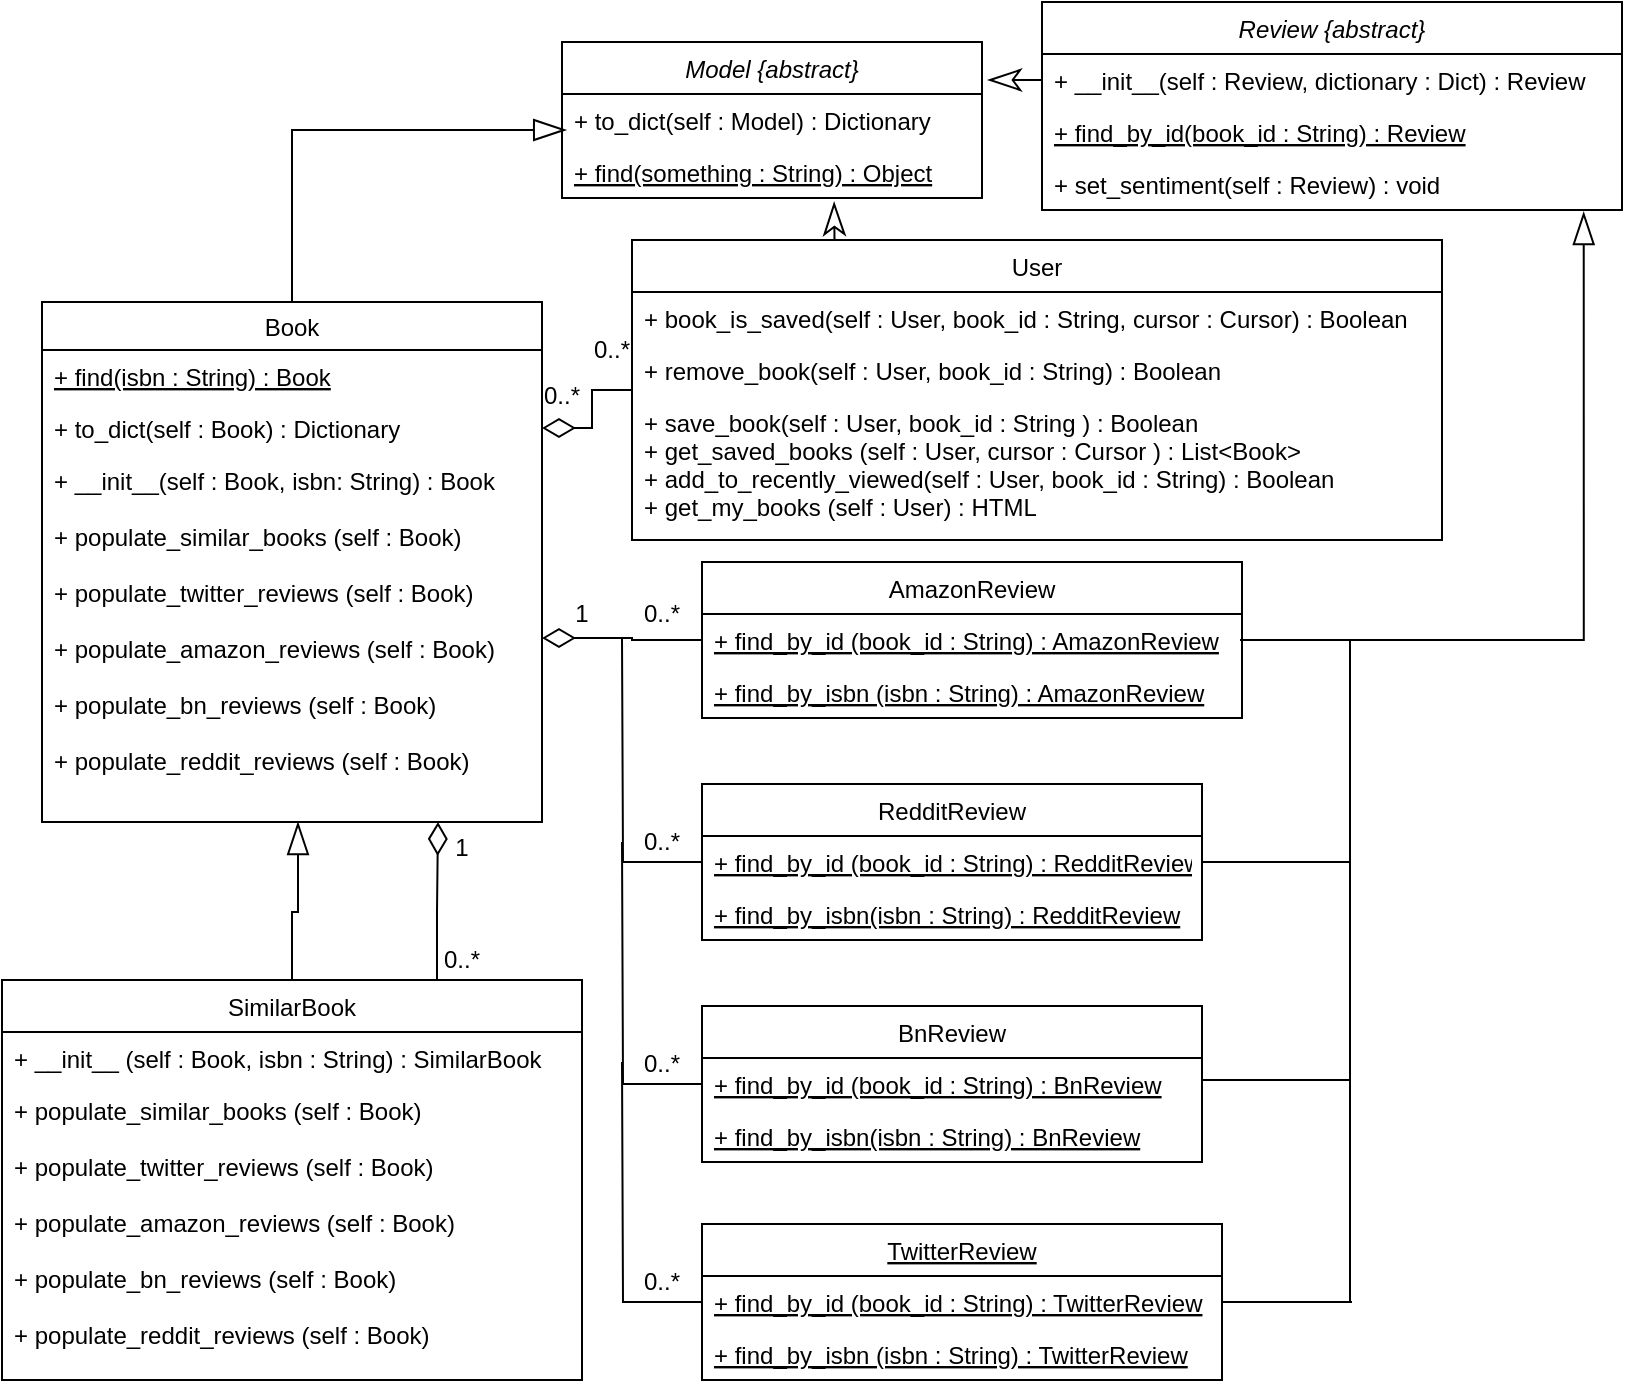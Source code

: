 <mxfile version="10.6.6" type="device"><diagram id="tA3ubUZHA3ag2eKNHgaM" name="Page-1"><mxGraphModel dx="647" dy="763" grid="1" gridSize="10" guides="1" tooltips="1" connect="1" arrows="0" fold="1" page="1" pageScale="1" pageWidth="850" pageHeight="1100" math="0" shadow="0"><root><mxCell id="0"/><mxCell id="1" parent="0"/><mxCell id="tAHk9kGaLG-d-g7CwXrw-5" value="Model {abstract}" style="swimlane;fontStyle=2;childLayout=stackLayout;horizontal=1;startSize=26;fillColor=none;horizontalStack=0;resizeParent=1;resizeParentMax=0;resizeLast=0;collapsible=1;marginBottom=0;" parent="1" vertex="1"><mxGeometry x="290" y="30" width="210" height="78" as="geometry"/></mxCell><mxCell id="tAHk9kGaLG-d-g7CwXrw-6" value="+ to_dict(self : Model) : Dictionary" style="text;strokeColor=none;fillColor=none;align=left;verticalAlign=top;spacingLeft=4;spacingRight=4;overflow=hidden;rotatable=0;points=[[0,0.5],[1,0.5]];portConstraint=eastwest;" parent="tAHk9kGaLG-d-g7CwXrw-5" vertex="1"><mxGeometry y="26" width="210" height="26" as="geometry"/></mxCell><mxCell id="tAHk9kGaLG-d-g7CwXrw-7" value="+ find(something : String) : Object" style="text;strokeColor=none;fillColor=none;align=left;verticalAlign=top;spacingLeft=4;spacingRight=4;overflow=hidden;rotatable=0;points=[[0,0.5],[1,0.5]];portConstraint=eastwest;fontStyle=4" parent="tAHk9kGaLG-d-g7CwXrw-5" vertex="1"><mxGeometry y="52" width="210" height="26" as="geometry"/></mxCell><mxCell id="tAHk9kGaLG-d-g7CwXrw-32" style="edgeStyle=orthogonalEdgeStyle;rounded=0;orthogonalLoop=1;jettySize=auto;html=1;exitX=0.5;exitY=0;exitDx=0;exitDy=0;entryX=0.01;entryY=-0.308;entryDx=0;entryDy=0;entryPerimeter=0;endArrow=blockThin;endFill=0;endSize=14;" parent="1" source="tAHk9kGaLG-d-g7CwXrw-13" target="tAHk9kGaLG-d-g7CwXrw-7" edge="1"><mxGeometry relative="1" as="geometry"/></mxCell><mxCell id="tAHk9kGaLG-d-g7CwXrw-13" value="Book" style="swimlane;fontStyle=0;childLayout=stackLayout;horizontal=1;startSize=24;fillColor=none;horizontalStack=0;resizeParent=1;resizeParentMax=0;resizeLast=0;collapsible=1;marginBottom=0;" parent="1" vertex="1"><mxGeometry x="30" y="160" width="250" height="260" as="geometry"/></mxCell><mxCell id="tAHk9kGaLG-d-g7CwXrw-14" value="+ find(isbn : String) : Book" style="text;strokeColor=none;fillColor=none;align=left;verticalAlign=top;spacingLeft=4;spacingRight=4;overflow=hidden;rotatable=0;points=[[0,0.5],[1,0.5]];portConstraint=eastwest;fontStyle=4" parent="tAHk9kGaLG-d-g7CwXrw-13" vertex="1"><mxGeometry y="24" width="250" height="26" as="geometry"/></mxCell><mxCell id="tAHk9kGaLG-d-g7CwXrw-15" value="+ to_dict(self : Book) : Dictionary" style="text;strokeColor=none;fillColor=none;align=left;verticalAlign=top;spacingLeft=4;spacingRight=4;overflow=hidden;rotatable=0;points=[[0,0.5],[1,0.5]];portConstraint=eastwest;" parent="tAHk9kGaLG-d-g7CwXrw-13" vertex="1"><mxGeometry y="50" width="250" height="26" as="geometry"/></mxCell><mxCell id="tAHk9kGaLG-d-g7CwXrw-16" value="+ __init__(self : Book, isbn: String) : Book&#10;&#10;+ populate_similar_books (self : Book) &#10;&#10;+ populate_twitter_reviews (self : Book) &#10;&#10;+ populate_amazon_reviews (self : Book)&#10;&#10;+ populate_bn_reviews (self : Book)&#10;&#10;+ populate_reddit_reviews (self : Book)&#10;&#10;&#10;" style="text;strokeColor=none;fillColor=none;align=left;verticalAlign=top;spacingLeft=4;spacingRight=4;overflow=hidden;rotatable=0;points=[[0,0.5],[1,0.5]];portConstraint=eastwest;" parent="tAHk9kGaLG-d-g7CwXrw-13" vertex="1"><mxGeometry y="76" width="250" height="184" as="geometry"/></mxCell><mxCell id="tAHk9kGaLG-d-g7CwXrw-18" value="Review {abstract}" style="swimlane;fontStyle=2;childLayout=stackLayout;horizontal=1;startSize=26;fillColor=none;horizontalStack=0;resizeParent=1;resizeParentMax=0;resizeLast=0;collapsible=1;marginBottom=0;" parent="1" vertex="1"><mxGeometry x="530" y="10" width="290" height="104" as="geometry"/></mxCell><mxCell id="tAHk9kGaLG-d-g7CwXrw-19" value="+ __init__(self : Review, dictionary : Dict) : Review" style="text;strokeColor=none;fillColor=none;align=left;verticalAlign=top;spacingLeft=4;spacingRight=4;overflow=hidden;rotatable=0;points=[[0,0.5],[1,0.5]];portConstraint=eastwest;" parent="tAHk9kGaLG-d-g7CwXrw-18" vertex="1"><mxGeometry y="26" width="290" height="26" as="geometry"/></mxCell><mxCell id="tAHk9kGaLG-d-g7CwXrw-20" value="+ find_by_id(book_id : String) : Review" style="text;strokeColor=none;fillColor=none;align=left;verticalAlign=top;spacingLeft=4;spacingRight=4;overflow=hidden;rotatable=0;points=[[0,0.5],[1,0.5]];portConstraint=eastwest;fontStyle=4" parent="tAHk9kGaLG-d-g7CwXrw-18" vertex="1"><mxGeometry y="52" width="290" height="26" as="geometry"/></mxCell><mxCell id="tAHk9kGaLG-d-g7CwXrw-21" value="+ set_sentiment(self : Review) : void&#10;&#10;" style="text;strokeColor=none;fillColor=none;align=left;verticalAlign=top;spacingLeft=4;spacingRight=4;overflow=hidden;rotatable=0;points=[[0,0.5],[1,0.5]];portConstraint=eastwest;" parent="tAHk9kGaLG-d-g7CwXrw-18" vertex="1"><mxGeometry y="78" width="290" height="26" as="geometry"/></mxCell><mxCell id="J2mxh2AfWfeJc9YsEGSB-19" value="" style="edgeStyle=orthogonalEdgeStyle;rounded=0;orthogonalLoop=1;jettySize=auto;html=1;endArrow=diamondThin;endFill=0;endSize=14;" parent="1" source="tAHk9kGaLG-d-g7CwXrw-26" target="tAHk9kGaLG-d-g7CwXrw-15" edge="1"><mxGeometry relative="1" as="geometry"/></mxCell><mxCell id="ZtgssU0UYFjC7LEYb3Zr-1" style="edgeStyle=orthogonalEdgeStyle;rounded=0;orthogonalLoop=1;jettySize=auto;html=1;exitX=0.25;exitY=0;exitDx=0;exitDy=0;entryX=0.648;entryY=1.077;entryDx=0;entryDy=0;entryPerimeter=0;endSize=14;endArrow=classicThin;endFill=0;" edge="1" parent="1" source="tAHk9kGaLG-d-g7CwXrw-26" target="tAHk9kGaLG-d-g7CwXrw-7"><mxGeometry relative="1" as="geometry"/></mxCell><mxCell id="tAHk9kGaLG-d-g7CwXrw-26" value="User" style="swimlane;fontStyle=0;childLayout=stackLayout;horizontal=1;startSize=26;fillColor=none;horizontalStack=0;resizeParent=1;resizeParentMax=0;resizeLast=0;collapsible=1;marginBottom=0;" parent="1" vertex="1"><mxGeometry x="325" y="129" width="405" height="150" as="geometry"/></mxCell><mxCell id="tAHk9kGaLG-d-g7CwXrw-27" value="+ book_is_saved(self : User, book_id : String, cursor : Cursor) : Boolean" style="text;strokeColor=none;fillColor=none;align=left;verticalAlign=top;spacingLeft=4;spacingRight=4;overflow=hidden;rotatable=0;points=[[0,0.5],[1,0.5]];portConstraint=eastwest;" parent="tAHk9kGaLG-d-g7CwXrw-26" vertex="1"><mxGeometry y="26" width="405" height="26" as="geometry"/></mxCell><mxCell id="tAHk9kGaLG-d-g7CwXrw-28" value="+ remove_book(self : User, book_id : String) : Boolean" style="text;strokeColor=none;fillColor=none;align=left;verticalAlign=top;spacingLeft=4;spacingRight=4;overflow=hidden;rotatable=0;points=[[0,0.5],[1,0.5]];portConstraint=eastwest;" parent="tAHk9kGaLG-d-g7CwXrw-26" vertex="1"><mxGeometry y="52" width="405" height="26" as="geometry"/></mxCell><mxCell id="tAHk9kGaLG-d-g7CwXrw-29" value="+ save_book(self : User, book_id : String ) : Boolean&#10;+ get_saved_books (self : User, cursor : Cursor ) : List&lt;Book&gt;&#10;+ add_to_recently_viewed(self : User, book_id : String) : Boolean&#10;+ get_my_books (self : User) : HTML&#10;" style="text;strokeColor=none;fillColor=none;align=left;verticalAlign=top;spacingLeft=4;spacingRight=4;overflow=hidden;rotatable=0;points=[[0,0.5],[1,0.5]];portConstraint=eastwest;" parent="tAHk9kGaLG-d-g7CwXrw-26" vertex="1"><mxGeometry y="78" width="405" height="72" as="geometry"/></mxCell><mxCell id="J2mxh2AfWfeJc9YsEGSB-42" style="edgeStyle=orthogonalEdgeStyle;rounded=0;orthogonalLoop=1;jettySize=auto;html=1;exitX=0;exitY=0.5;exitDx=0;exitDy=0;endArrow=none;endFill=0;endSize=14;" parent="1" source="tAHk9kGaLG-d-g7CwXrw-34" edge="1"><mxGeometry relative="1" as="geometry"><mxPoint x="320" y="540" as="targetPoint"/></mxGeometry></mxCell><mxCell id="tAHk9kGaLG-d-g7CwXrw-34" value="TwitterReview" style="swimlane;fontStyle=4;childLayout=stackLayout;horizontal=1;startSize=26;fillColor=none;horizontalStack=0;resizeParent=1;resizeParentMax=0;resizeLast=0;collapsible=1;marginBottom=0;" parent="1" vertex="1"><mxGeometry x="360" y="621" width="260" height="78" as="geometry"/></mxCell><mxCell id="tAHk9kGaLG-d-g7CwXrw-35" value="+ find_by_id (book_id : String) : TwitterReview" style="text;strokeColor=none;fillColor=none;align=left;verticalAlign=top;spacingLeft=4;spacingRight=4;overflow=hidden;rotatable=0;points=[[0,0.5],[1,0.5]];portConstraint=eastwest;fontStyle=4" parent="tAHk9kGaLG-d-g7CwXrw-34" vertex="1"><mxGeometry y="26" width="260" height="26" as="geometry"/></mxCell><mxCell id="tAHk9kGaLG-d-g7CwXrw-36" value="+ find_by_isbn (isbn : String) : TwitterReview" style="text;strokeColor=none;fillColor=none;align=left;verticalAlign=top;spacingLeft=4;spacingRight=4;overflow=hidden;rotatable=0;points=[[0,0.5],[1,0.5]];portConstraint=eastwest;fontStyle=4" parent="tAHk9kGaLG-d-g7CwXrw-34" vertex="1"><mxGeometry y="52" width="260" height="26" as="geometry"/></mxCell><mxCell id="J2mxh2AfWfeJc9YsEGSB-41" style="edgeStyle=orthogonalEdgeStyle;rounded=0;orthogonalLoop=1;jettySize=auto;html=1;exitX=0;exitY=0.5;exitDx=0;exitDy=0;endArrow=none;endFill=0;endSize=14;" parent="1" source="tAHk9kGaLG-d-g7CwXrw-38" edge="1"><mxGeometry relative="1" as="geometry"><mxPoint x="320" y="430" as="targetPoint"/></mxGeometry></mxCell><mxCell id="tAHk9kGaLG-d-g7CwXrw-38" value="BnReview" style="swimlane;fontStyle=0;childLayout=stackLayout;horizontal=1;startSize=26;fillColor=none;horizontalStack=0;resizeParent=1;resizeParentMax=0;resizeLast=0;collapsible=1;marginBottom=0;" parent="1" vertex="1"><mxGeometry x="360" y="512" width="250" height="78" as="geometry"/></mxCell><mxCell id="tAHk9kGaLG-d-g7CwXrw-40" value="+ find_by_id (book_id : String) : BnReview" style="text;strokeColor=none;fillColor=none;align=left;verticalAlign=top;spacingLeft=4;spacingRight=4;overflow=hidden;rotatable=0;points=[[0,0.5],[1,0.5]];portConstraint=eastwest;fontStyle=4" parent="tAHk9kGaLG-d-g7CwXrw-38" vertex="1"><mxGeometry y="26" width="250" height="26" as="geometry"/></mxCell><mxCell id="tAHk9kGaLG-d-g7CwXrw-41" value="+ find_by_isbn(isbn : String) : BnReview" style="text;strokeColor=none;fillColor=none;align=left;verticalAlign=top;spacingLeft=4;spacingRight=4;overflow=hidden;rotatable=0;points=[[0,0.5],[1,0.5]];portConstraint=eastwest;fontStyle=4" parent="tAHk9kGaLG-d-g7CwXrw-38" vertex="1"><mxGeometry y="52" width="250" height="26" as="geometry"/></mxCell><mxCell id="J2mxh2AfWfeJc9YsEGSB-39" style="edgeStyle=orthogonalEdgeStyle;rounded=0;orthogonalLoop=1;jettySize=auto;html=1;exitX=0;exitY=0.5;exitDx=0;exitDy=0;entryX=1;entryY=0.5;entryDx=0;entryDy=0;endArrow=diamondThin;endFill=0;endSize=14;" parent="1" source="tAHk9kGaLG-d-g7CwXrw-42" target="tAHk9kGaLG-d-g7CwXrw-16" edge="1"><mxGeometry relative="1" as="geometry"/></mxCell><mxCell id="tAHk9kGaLG-d-g7CwXrw-42" value="AmazonReview" style="swimlane;fontStyle=0;childLayout=stackLayout;horizontal=1;startSize=26;fillColor=none;horizontalStack=0;resizeParent=1;resizeParentMax=0;resizeLast=0;collapsible=1;marginBottom=0;" parent="1" vertex="1"><mxGeometry x="360" y="290" width="270" height="78" as="geometry"/></mxCell><mxCell id="tAHk9kGaLG-d-g7CwXrw-44" value="+ find_by_id (book_id : String) : AmazonReview" style="text;strokeColor=none;fillColor=none;align=left;verticalAlign=top;spacingLeft=4;spacingRight=4;overflow=hidden;rotatable=0;points=[[0,0.5],[1,0.5]];portConstraint=eastwest;fontStyle=4" parent="tAHk9kGaLG-d-g7CwXrw-42" vertex="1"><mxGeometry y="26" width="270" height="26" as="geometry"/></mxCell><mxCell id="tAHk9kGaLG-d-g7CwXrw-45" value="+ find_by_isbn (isbn : String) : AmazonReview" style="text;strokeColor=none;fillColor=none;align=left;verticalAlign=top;spacingLeft=4;spacingRight=4;overflow=hidden;rotatable=0;points=[[0,0.5],[1,0.5]];portConstraint=eastwest;fontStyle=4" parent="tAHk9kGaLG-d-g7CwXrw-42" vertex="1"><mxGeometry y="52" width="270" height="26" as="geometry"/></mxCell><mxCell id="tAHk9kGaLG-d-g7CwXrw-46" value="RedditReview" style="swimlane;fontStyle=0;childLayout=stackLayout;horizontal=1;startSize=26;fillColor=none;horizontalStack=0;resizeParent=1;resizeParentMax=0;resizeLast=0;collapsible=1;marginBottom=0;" parent="1" vertex="1"><mxGeometry x="360" y="401" width="250" height="78" as="geometry"/></mxCell><mxCell id="tAHk9kGaLG-d-g7CwXrw-47" value="+ find_by_id (book_id : String) : RedditReview" style="text;strokeColor=none;fillColor=none;align=left;verticalAlign=top;spacingLeft=4;spacingRight=4;overflow=hidden;rotatable=0;points=[[0,0.5],[1,0.5]];portConstraint=eastwest;fontStyle=4" parent="tAHk9kGaLG-d-g7CwXrw-46" vertex="1"><mxGeometry y="26" width="250" height="26" as="geometry"/></mxCell><mxCell id="tAHk9kGaLG-d-g7CwXrw-48" value="+ find_by_isbn(isbn : String) : RedditReview" style="text;strokeColor=none;fillColor=none;align=left;verticalAlign=top;spacingLeft=4;spacingRight=4;overflow=hidden;rotatable=0;points=[[0,0.5],[1,0.5]];portConstraint=eastwest;fontStyle=4" parent="tAHk9kGaLG-d-g7CwXrw-46" vertex="1"><mxGeometry y="52" width="250" height="26" as="geometry"/></mxCell><mxCell id="J2mxh2AfWfeJc9YsEGSB-13" style="edgeStyle=orthogonalEdgeStyle;rounded=0;orthogonalLoop=1;jettySize=auto;html=1;exitX=0.5;exitY=0;exitDx=0;exitDy=0;endArrow=blockThin;endFill=0;endSize=14;" parent="1" source="J2mxh2AfWfeJc9YsEGSB-9" edge="1"><mxGeometry relative="1" as="geometry"><mxPoint x="158" y="420" as="targetPoint"/><Array as="points"><mxPoint x="155" y="465"/><mxPoint x="158" y="465"/></Array></mxGeometry></mxCell><mxCell id="J2mxh2AfWfeJc9YsEGSB-14" style="edgeStyle=orthogonalEdgeStyle;rounded=0;orthogonalLoop=1;jettySize=auto;html=1;exitX=0.75;exitY=0;exitDx=0;exitDy=0;entryX=0.792;entryY=1;entryDx=0;entryDy=0;entryPerimeter=0;endArrow=diamondThin;endFill=0;endSize=14;" parent="1" source="J2mxh2AfWfeJc9YsEGSB-9" target="tAHk9kGaLG-d-g7CwXrw-16" edge="1"><mxGeometry relative="1" as="geometry"/></mxCell><mxCell id="J2mxh2AfWfeJc9YsEGSB-9" value="SimilarBook" style="swimlane;fontStyle=0;childLayout=stackLayout;horizontal=1;startSize=26;fillColor=none;horizontalStack=0;resizeParent=1;resizeParentMax=0;resizeLast=0;collapsible=1;marginBottom=0;" parent="1" vertex="1"><mxGeometry x="10" y="499" width="290" height="200" as="geometry"/></mxCell><mxCell id="J2mxh2AfWfeJc9YsEGSB-10" value="+ __init__ (self : Book, isbn : String) : SimilarBook" style="text;strokeColor=none;fillColor=none;align=left;verticalAlign=top;spacingLeft=4;spacingRight=4;overflow=hidden;rotatable=0;points=[[0,0.5],[1,0.5]];portConstraint=eastwest;" parent="J2mxh2AfWfeJc9YsEGSB-9" vertex="1"><mxGeometry y="26" width="290" height="26" as="geometry"/></mxCell><mxCell id="J2mxh2AfWfeJc9YsEGSB-12" value="+ populate_similar_books (self : Book) &#10;&#10;+ populate_twitter_reviews (self : Book) &#10;&#10;+ populate_amazon_reviews (self : Book)&#10;&#10;+ populate_bn_reviews (self : Book)&#10;&#10;+ populate_reddit_reviews (self : Book)" style="text;strokeColor=none;fillColor=none;align=left;verticalAlign=top;spacingLeft=4;spacingRight=4;overflow=hidden;rotatable=0;points=[[0,0.5],[1,0.5]];portConstraint=eastwest;" parent="J2mxh2AfWfeJc9YsEGSB-9" vertex="1"><mxGeometry y="52" width="290" height="148" as="geometry"/></mxCell><mxCell id="J2mxh2AfWfeJc9YsEGSB-15" value="1" style="text;html=1;strokeColor=none;fillColor=none;align=center;verticalAlign=middle;whiteSpace=wrap;rounded=0;" parent="1" vertex="1"><mxGeometry x="220" y="423" width="40" height="20" as="geometry"/></mxCell><mxCell id="J2mxh2AfWfeJc9YsEGSB-16" value="0..*" style="text;html=1;strokeColor=none;fillColor=none;align=center;verticalAlign=middle;whiteSpace=wrap;rounded=0;" parent="1" vertex="1"><mxGeometry x="220" y="479" width="40" height="20" as="geometry"/></mxCell><mxCell id="J2mxh2AfWfeJc9YsEGSB-20" value="0..*" style="text;html=1;strokeColor=none;fillColor=none;align=center;verticalAlign=middle;whiteSpace=wrap;rounded=0;" parent="1" vertex="1"><mxGeometry x="270" y="197" width="40" height="20" as="geometry"/></mxCell><mxCell id="J2mxh2AfWfeJc9YsEGSB-22" value="0..*" style="text;html=1;strokeColor=none;fillColor=none;align=center;verticalAlign=middle;whiteSpace=wrap;rounded=0;direction=south;" parent="1" vertex="1"><mxGeometry x="305" y="164" width="20" height="40" as="geometry"/></mxCell><mxCell id="J2mxh2AfWfeJc9YsEGSB-23" style="edgeStyle=orthogonalEdgeStyle;rounded=0;orthogonalLoop=1;jettySize=auto;html=1;exitX=1;exitY=0.5;exitDx=0;exitDy=0;endArrow=blockThin;endFill=0;endSize=14;entryX=0.934;entryY=1.038;entryDx=0;entryDy=0;entryPerimeter=0;" parent="1" edge="1" target="tAHk9kGaLG-d-g7CwXrw-21"><mxGeometry relative="1" as="geometry"><mxPoint x="629" y="329" as="sourcePoint"/><mxPoint x="800" y="170" as="targetPoint"/><Array as="points"><mxPoint x="801" y="329"/></Array></mxGeometry></mxCell><mxCell id="J2mxh2AfWfeJc9YsEGSB-34" value="" style="endArrow=none;html=1;" parent="1" edge="1"><mxGeometry width="50" height="50" relative="1" as="geometry"><mxPoint x="684" y="660" as="sourcePoint"/><mxPoint x="684" y="329" as="targetPoint"/></mxGeometry></mxCell><mxCell id="J2mxh2AfWfeJc9YsEGSB-35" value="" style="endArrow=none;html=1;" parent="1" edge="1"><mxGeometry width="50" height="50" relative="1" as="geometry"><mxPoint x="620" y="660" as="sourcePoint"/><mxPoint x="685" y="660" as="targetPoint"/></mxGeometry></mxCell><mxCell id="J2mxh2AfWfeJc9YsEGSB-37" value="" style="endArrow=none;html=1;" parent="1" edge="1"><mxGeometry width="50" height="50" relative="1" as="geometry"><mxPoint x="610" y="549" as="sourcePoint"/><mxPoint x="684" y="549" as="targetPoint"/></mxGeometry></mxCell><mxCell id="J2mxh2AfWfeJc9YsEGSB-38" value="" style="endArrow=none;html=1;" parent="1" edge="1"><mxGeometry width="50" height="50" relative="1" as="geometry"><mxPoint x="610" y="440" as="sourcePoint"/><mxPoint x="684" y="440" as="targetPoint"/></mxGeometry></mxCell><mxCell id="J2mxh2AfWfeJc9YsEGSB-40" style="edgeStyle=orthogonalEdgeStyle;rounded=0;orthogonalLoop=1;jettySize=auto;html=1;exitX=0;exitY=0.5;exitDx=0;exitDy=0;endArrow=none;endFill=0;endSize=14;" parent="1" source="tAHk9kGaLG-d-g7CwXrw-47" edge="1"><mxGeometry relative="1" as="geometry"><mxPoint x="320" y="328" as="targetPoint"/></mxGeometry></mxCell><mxCell id="J2mxh2AfWfeJc9YsEGSB-43" value="1" style="text;html=1;strokeColor=none;fillColor=none;align=center;verticalAlign=middle;whiteSpace=wrap;rounded=0;" parent="1" vertex="1"><mxGeometry x="280" y="306" width="40" height="20" as="geometry"/></mxCell><mxCell id="J2mxh2AfWfeJc9YsEGSB-44" value="0..*" style="text;html=1;strokeColor=none;fillColor=none;align=center;verticalAlign=middle;whiteSpace=wrap;rounded=0;" parent="1" vertex="1"><mxGeometry x="320" y="306" width="40" height="20" as="geometry"/></mxCell><mxCell id="J2mxh2AfWfeJc9YsEGSB-45" value="0..*" style="text;html=1;strokeColor=none;fillColor=none;align=center;verticalAlign=middle;whiteSpace=wrap;rounded=0;" parent="1" vertex="1"><mxGeometry x="320" y="420" width="40" height="20" as="geometry"/></mxCell><mxCell id="J2mxh2AfWfeJc9YsEGSB-46" value="0..*" style="text;html=1;strokeColor=none;fillColor=none;align=center;verticalAlign=middle;whiteSpace=wrap;rounded=0;" parent="1" vertex="1"><mxGeometry x="320" y="531" width="40" height="20" as="geometry"/></mxCell><mxCell id="J2mxh2AfWfeJc9YsEGSB-48" value="0..*" style="text;html=1;strokeColor=none;fillColor=none;align=center;verticalAlign=middle;whiteSpace=wrap;rounded=0;" parent="1" vertex="1"><mxGeometry x="320" y="640" width="40" height="20" as="geometry"/></mxCell><mxCell id="ZtgssU0UYFjC7LEYb3Zr-2" style="edgeStyle=orthogonalEdgeStyle;rounded=0;orthogonalLoop=1;jettySize=auto;html=1;exitX=0;exitY=0.5;exitDx=0;exitDy=0;entryX=1.014;entryY=-0.269;entryDx=0;entryDy=0;entryPerimeter=0;endArrow=classicThin;endFill=0;endSize=14;" edge="1" parent="1" source="tAHk9kGaLG-d-g7CwXrw-19" target="tAHk9kGaLG-d-g7CwXrw-6"><mxGeometry relative="1" as="geometry"/></mxCell></root></mxGraphModel></diagram></mxfile>